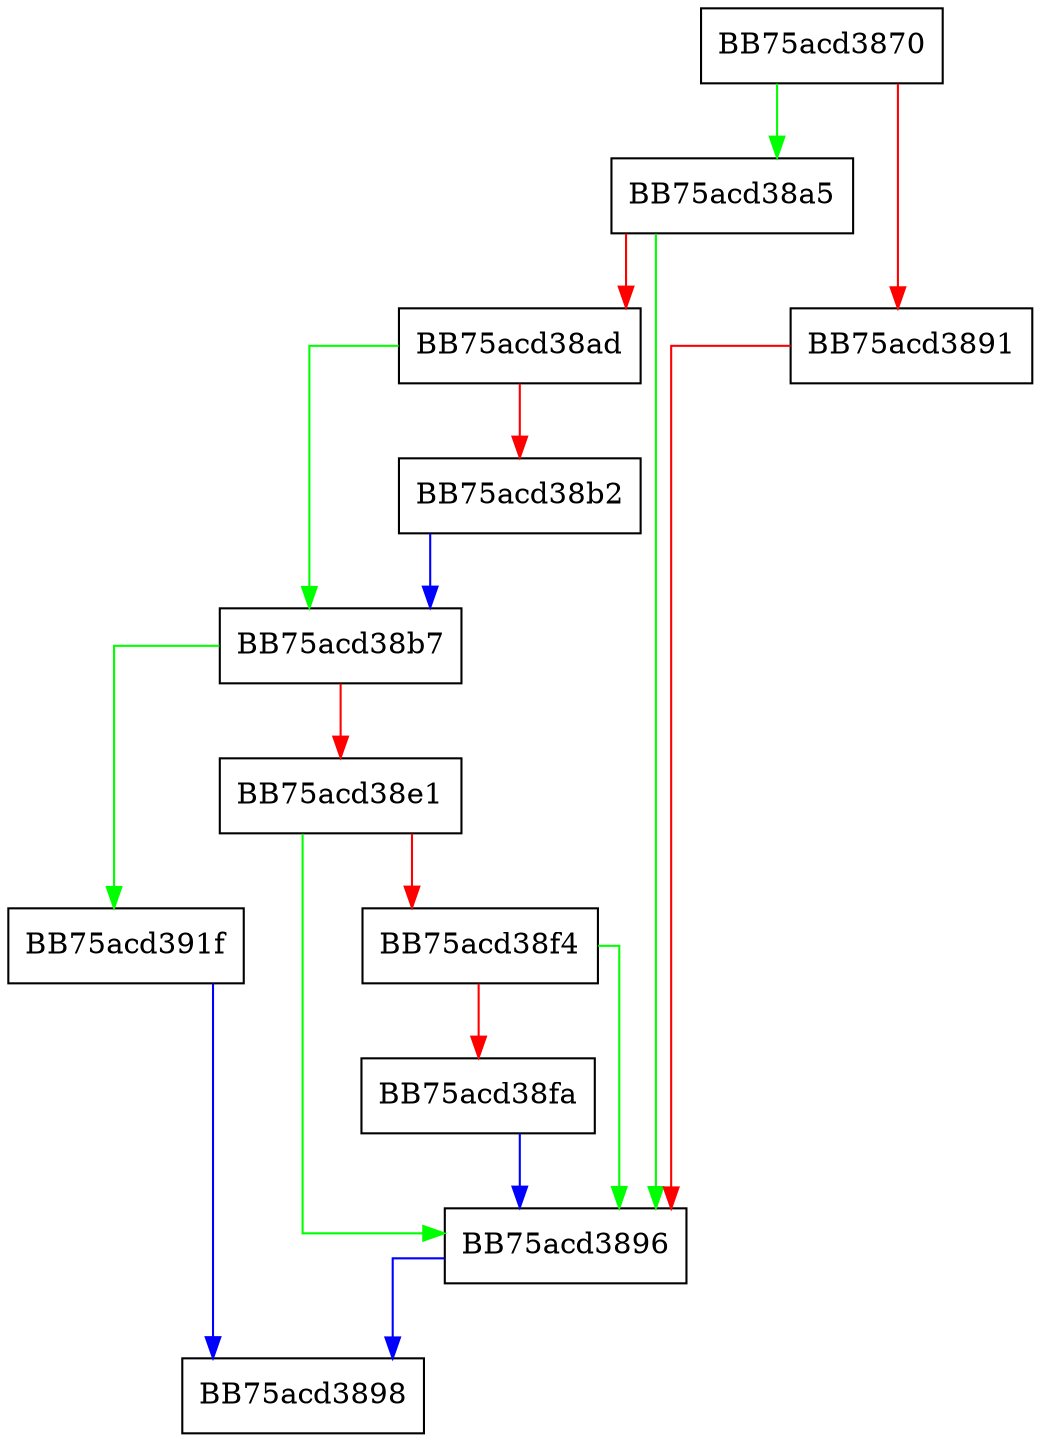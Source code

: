 digraph DumpImageRead {
  node [shape="box"];
  graph [splines=ortho];
  BB75acd3870 -> BB75acd38a5 [color="green"];
  BB75acd3870 -> BB75acd3891 [color="red"];
  BB75acd3891 -> BB75acd3896 [color="red"];
  BB75acd3896 -> BB75acd3898 [color="blue"];
  BB75acd38a5 -> BB75acd3896 [color="green"];
  BB75acd38a5 -> BB75acd38ad [color="red"];
  BB75acd38ad -> BB75acd38b7 [color="green"];
  BB75acd38ad -> BB75acd38b2 [color="red"];
  BB75acd38b2 -> BB75acd38b7 [color="blue"];
  BB75acd38b7 -> BB75acd391f [color="green"];
  BB75acd38b7 -> BB75acd38e1 [color="red"];
  BB75acd38e1 -> BB75acd3896 [color="green"];
  BB75acd38e1 -> BB75acd38f4 [color="red"];
  BB75acd38f4 -> BB75acd3896 [color="green"];
  BB75acd38f4 -> BB75acd38fa [color="red"];
  BB75acd38fa -> BB75acd3896 [color="blue"];
  BB75acd391f -> BB75acd3898 [color="blue"];
}